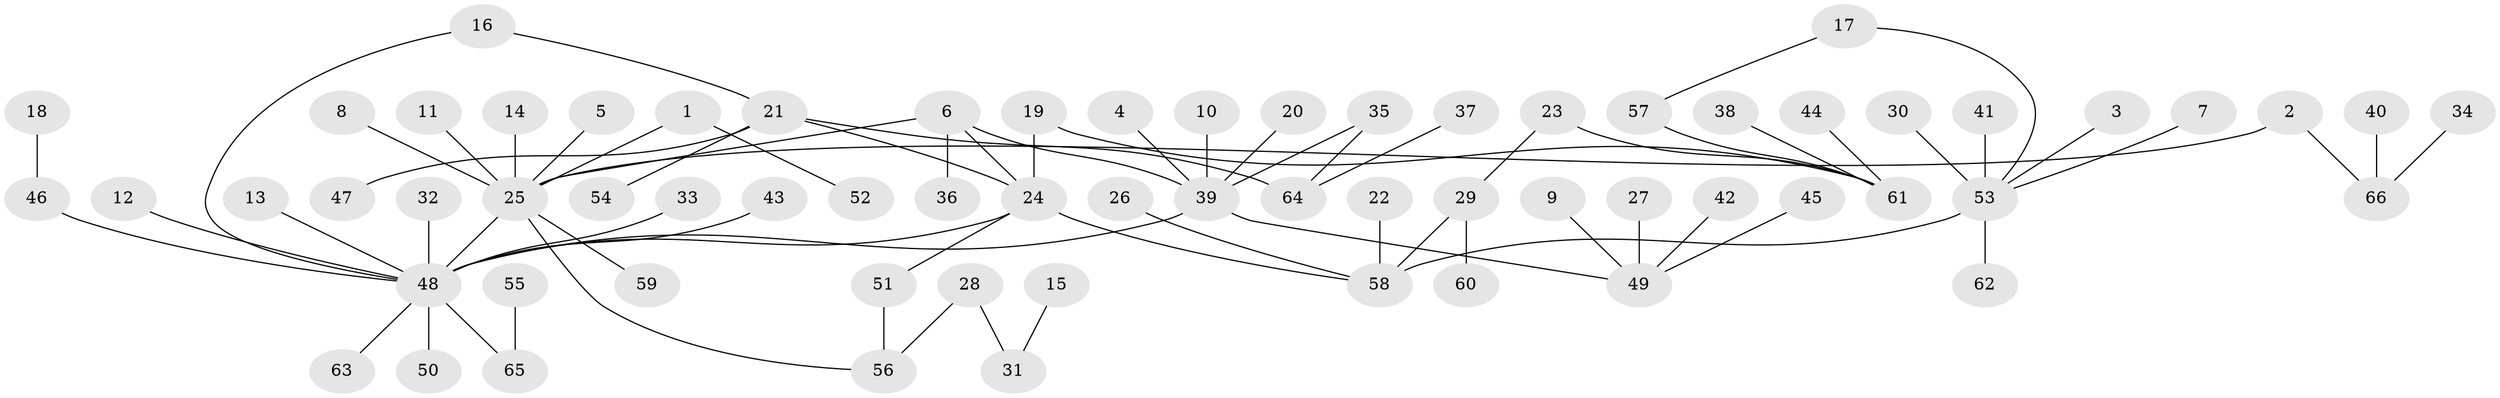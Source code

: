 // original degree distribution, {2: 0.15267175572519084, 12: 0.007633587786259542, 15: 0.007633587786259542, 8: 0.007633587786259542, 7: 0.015267175572519083, 11: 0.007633587786259542, 1: 0.6106870229007634, 4: 0.05343511450381679, 9: 0.007633587786259542, 5: 0.015267175572519083, 3: 0.09923664122137404, 6: 0.015267175572519083}
// Generated by graph-tools (version 1.1) at 2025/01/03/09/25 03:01:54]
// undirected, 66 vertices, 72 edges
graph export_dot {
graph [start="1"]
  node [color=gray90,style=filled];
  1;
  2;
  3;
  4;
  5;
  6;
  7;
  8;
  9;
  10;
  11;
  12;
  13;
  14;
  15;
  16;
  17;
  18;
  19;
  20;
  21;
  22;
  23;
  24;
  25;
  26;
  27;
  28;
  29;
  30;
  31;
  32;
  33;
  34;
  35;
  36;
  37;
  38;
  39;
  40;
  41;
  42;
  43;
  44;
  45;
  46;
  47;
  48;
  49;
  50;
  51;
  52;
  53;
  54;
  55;
  56;
  57;
  58;
  59;
  60;
  61;
  62;
  63;
  64;
  65;
  66;
  1 -- 25 [weight=1.0];
  1 -- 52 [weight=1.0];
  2 -- 25 [weight=1.0];
  2 -- 66 [weight=1.0];
  3 -- 53 [weight=1.0];
  4 -- 39 [weight=1.0];
  5 -- 25 [weight=1.0];
  6 -- 24 [weight=1.0];
  6 -- 25 [weight=1.0];
  6 -- 36 [weight=1.0];
  6 -- 39 [weight=1.0];
  7 -- 53 [weight=1.0];
  8 -- 25 [weight=1.0];
  9 -- 49 [weight=1.0];
  10 -- 39 [weight=1.0];
  11 -- 25 [weight=1.0];
  12 -- 48 [weight=1.0];
  13 -- 48 [weight=1.0];
  14 -- 25 [weight=1.0];
  15 -- 31 [weight=1.0];
  16 -- 21 [weight=1.0];
  16 -- 48 [weight=1.0];
  17 -- 53 [weight=1.0];
  17 -- 57 [weight=1.0];
  18 -- 46 [weight=1.0];
  19 -- 24 [weight=1.0];
  19 -- 61 [weight=1.0];
  20 -- 39 [weight=1.0];
  21 -- 24 [weight=1.0];
  21 -- 47 [weight=1.0];
  21 -- 54 [weight=1.0];
  21 -- 64 [weight=1.0];
  22 -- 58 [weight=1.0];
  23 -- 29 [weight=1.0];
  23 -- 61 [weight=1.0];
  24 -- 48 [weight=1.0];
  24 -- 51 [weight=1.0];
  24 -- 58 [weight=1.0];
  25 -- 48 [weight=1.0];
  25 -- 56 [weight=1.0];
  25 -- 59 [weight=1.0];
  26 -- 58 [weight=1.0];
  27 -- 49 [weight=1.0];
  28 -- 31 [weight=1.0];
  28 -- 56 [weight=1.0];
  29 -- 58 [weight=1.0];
  29 -- 60 [weight=1.0];
  30 -- 53 [weight=1.0];
  32 -- 48 [weight=1.0];
  33 -- 48 [weight=1.0];
  34 -- 66 [weight=1.0];
  35 -- 39 [weight=1.0];
  35 -- 64 [weight=1.0];
  37 -- 64 [weight=1.0];
  38 -- 61 [weight=1.0];
  39 -- 48 [weight=1.0];
  39 -- 49 [weight=1.0];
  40 -- 66 [weight=1.0];
  41 -- 53 [weight=1.0];
  42 -- 49 [weight=1.0];
  43 -- 48 [weight=1.0];
  44 -- 61 [weight=1.0];
  45 -- 49 [weight=1.0];
  46 -- 48 [weight=1.0];
  48 -- 50 [weight=1.0];
  48 -- 63 [weight=1.0];
  48 -- 65 [weight=1.0];
  51 -- 56 [weight=1.0];
  53 -- 58 [weight=2.0];
  53 -- 62 [weight=1.0];
  55 -- 65 [weight=1.0];
  57 -- 61 [weight=1.0];
}
